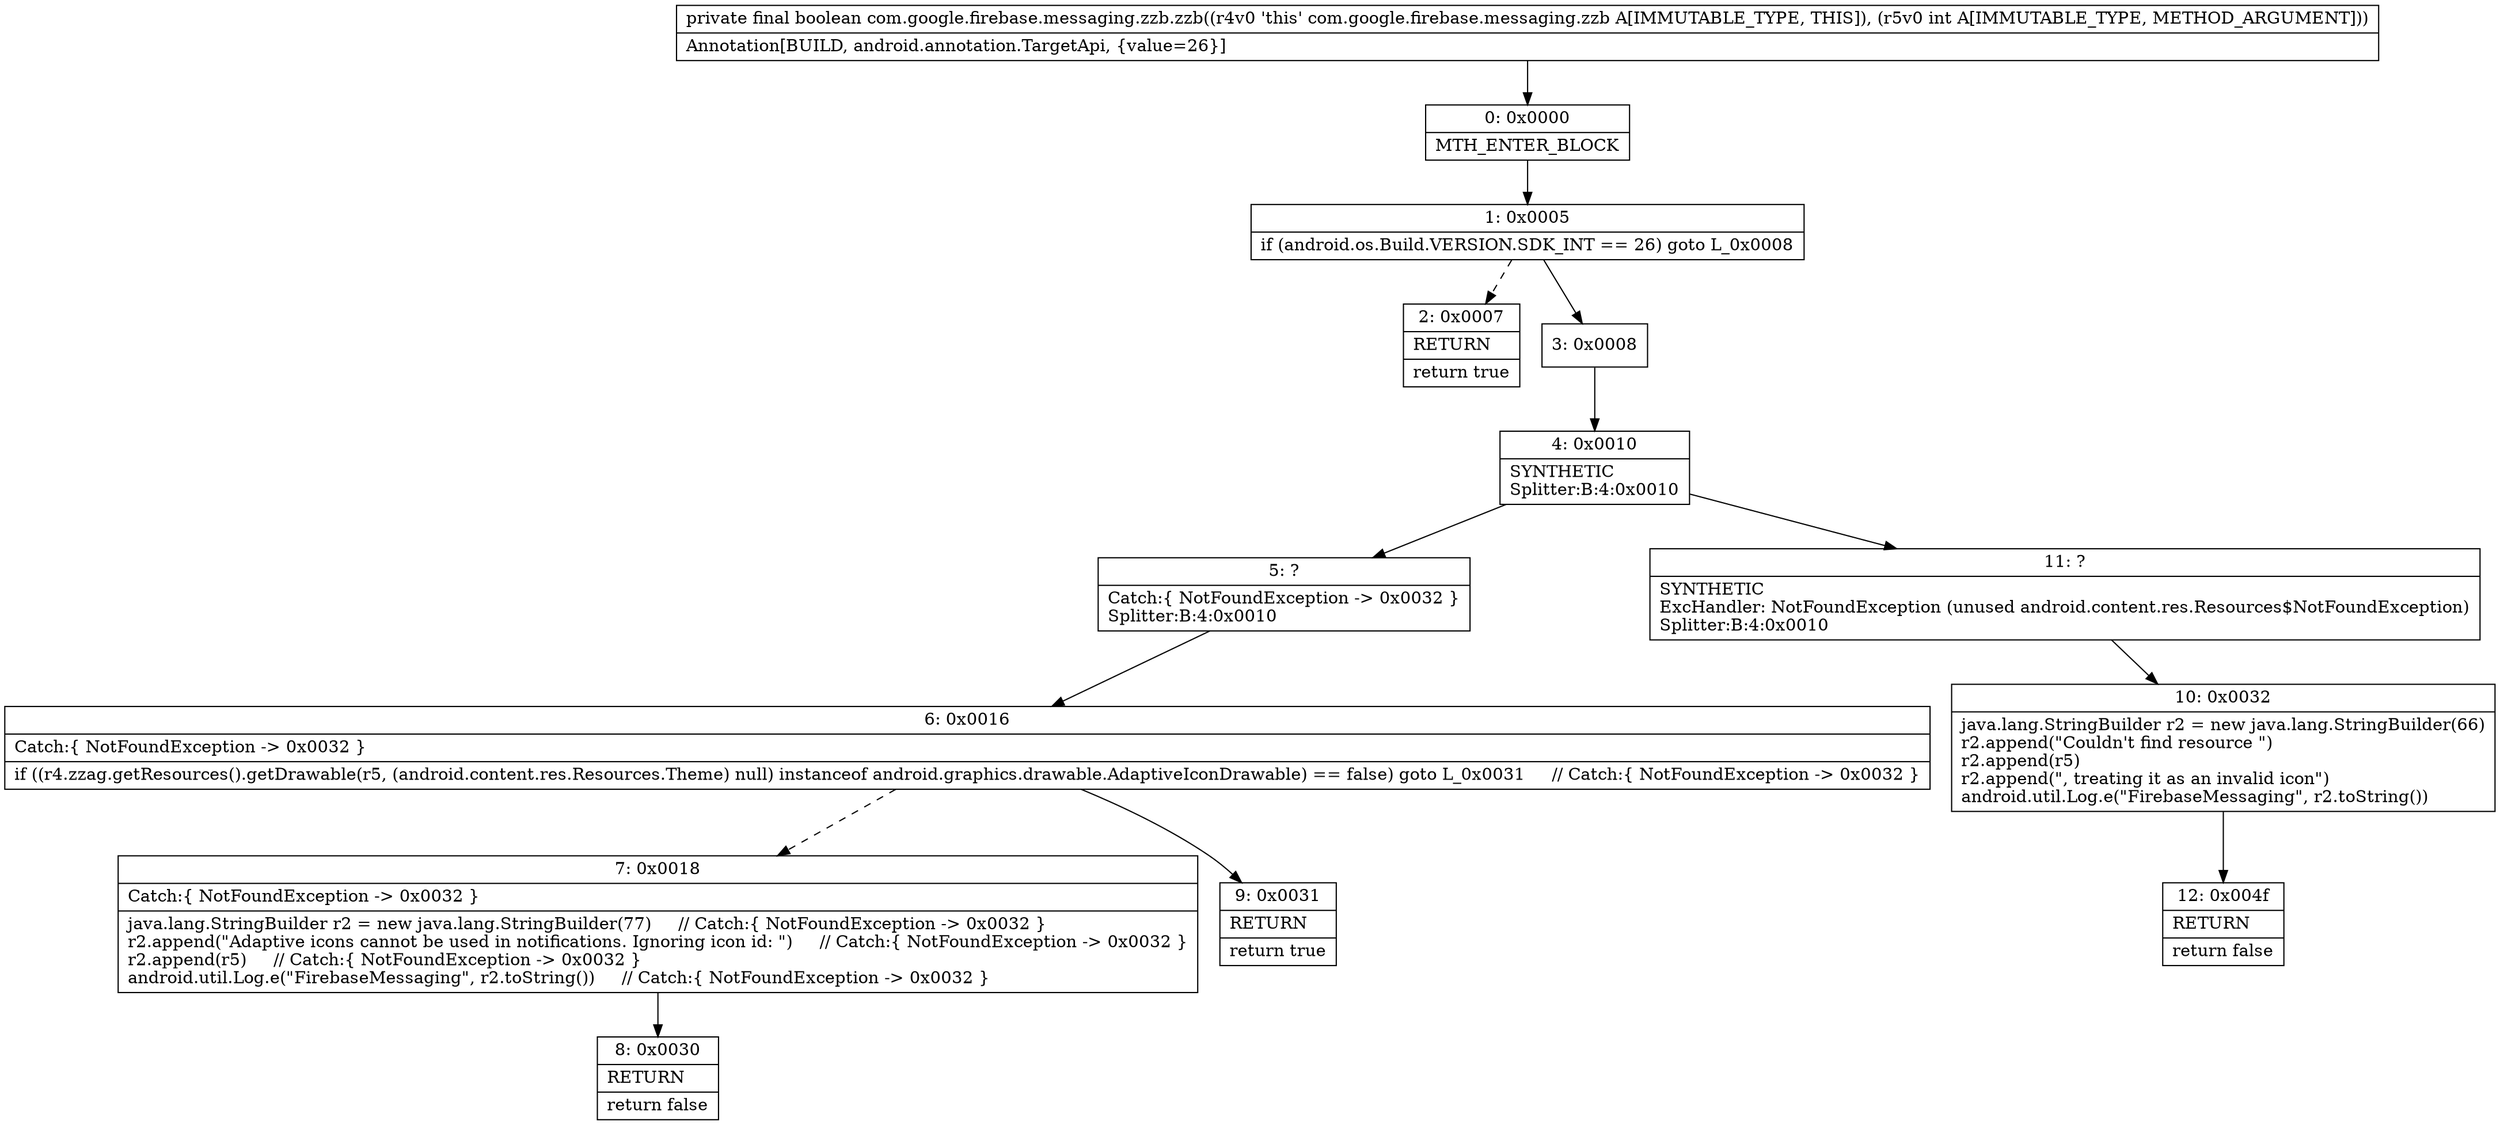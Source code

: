 digraph "CFG forcom.google.firebase.messaging.zzb.zzb(I)Z" {
Node_0 [shape=record,label="{0\:\ 0x0000|MTH_ENTER_BLOCK\l}"];
Node_1 [shape=record,label="{1\:\ 0x0005|if (android.os.Build.VERSION.SDK_INT == 26) goto L_0x0008\l}"];
Node_2 [shape=record,label="{2\:\ 0x0007|RETURN\l|return true\l}"];
Node_3 [shape=record,label="{3\:\ 0x0008}"];
Node_4 [shape=record,label="{4\:\ 0x0010|SYNTHETIC\lSplitter:B:4:0x0010\l}"];
Node_5 [shape=record,label="{5\:\ ?|Catch:\{ NotFoundException \-\> 0x0032 \}\lSplitter:B:4:0x0010\l}"];
Node_6 [shape=record,label="{6\:\ 0x0016|Catch:\{ NotFoundException \-\> 0x0032 \}\l|if ((r4.zzag.getResources().getDrawable(r5, (android.content.res.Resources.Theme) null) instanceof android.graphics.drawable.AdaptiveIconDrawable) == false) goto L_0x0031     \/\/ Catch:\{ NotFoundException \-\> 0x0032 \}\l}"];
Node_7 [shape=record,label="{7\:\ 0x0018|Catch:\{ NotFoundException \-\> 0x0032 \}\l|java.lang.StringBuilder r2 = new java.lang.StringBuilder(77)     \/\/ Catch:\{ NotFoundException \-\> 0x0032 \}\lr2.append(\"Adaptive icons cannot be used in notifications. Ignoring icon id: \")     \/\/ Catch:\{ NotFoundException \-\> 0x0032 \}\lr2.append(r5)     \/\/ Catch:\{ NotFoundException \-\> 0x0032 \}\landroid.util.Log.e(\"FirebaseMessaging\", r2.toString())     \/\/ Catch:\{ NotFoundException \-\> 0x0032 \}\l}"];
Node_8 [shape=record,label="{8\:\ 0x0030|RETURN\l|return false\l}"];
Node_9 [shape=record,label="{9\:\ 0x0031|RETURN\l|return true\l}"];
Node_10 [shape=record,label="{10\:\ 0x0032|java.lang.StringBuilder r2 = new java.lang.StringBuilder(66)\lr2.append(\"Couldn't find resource \")\lr2.append(r5)\lr2.append(\", treating it as an invalid icon\")\landroid.util.Log.e(\"FirebaseMessaging\", r2.toString())\l}"];
Node_11 [shape=record,label="{11\:\ ?|SYNTHETIC\lExcHandler: NotFoundException (unused android.content.res.Resources$NotFoundException)\lSplitter:B:4:0x0010\l}"];
Node_12 [shape=record,label="{12\:\ 0x004f|RETURN\l|return false\l}"];
MethodNode[shape=record,label="{private final boolean com.google.firebase.messaging.zzb.zzb((r4v0 'this' com.google.firebase.messaging.zzb A[IMMUTABLE_TYPE, THIS]), (r5v0 int A[IMMUTABLE_TYPE, METHOD_ARGUMENT]))  | Annotation[BUILD, android.annotation.TargetApi, \{value=26\}]\l}"];
MethodNode -> Node_0;
Node_0 -> Node_1;
Node_1 -> Node_2[style=dashed];
Node_1 -> Node_3;
Node_3 -> Node_4;
Node_4 -> Node_5;
Node_4 -> Node_11;
Node_5 -> Node_6;
Node_6 -> Node_7[style=dashed];
Node_6 -> Node_9;
Node_7 -> Node_8;
Node_10 -> Node_12;
Node_11 -> Node_10;
}

